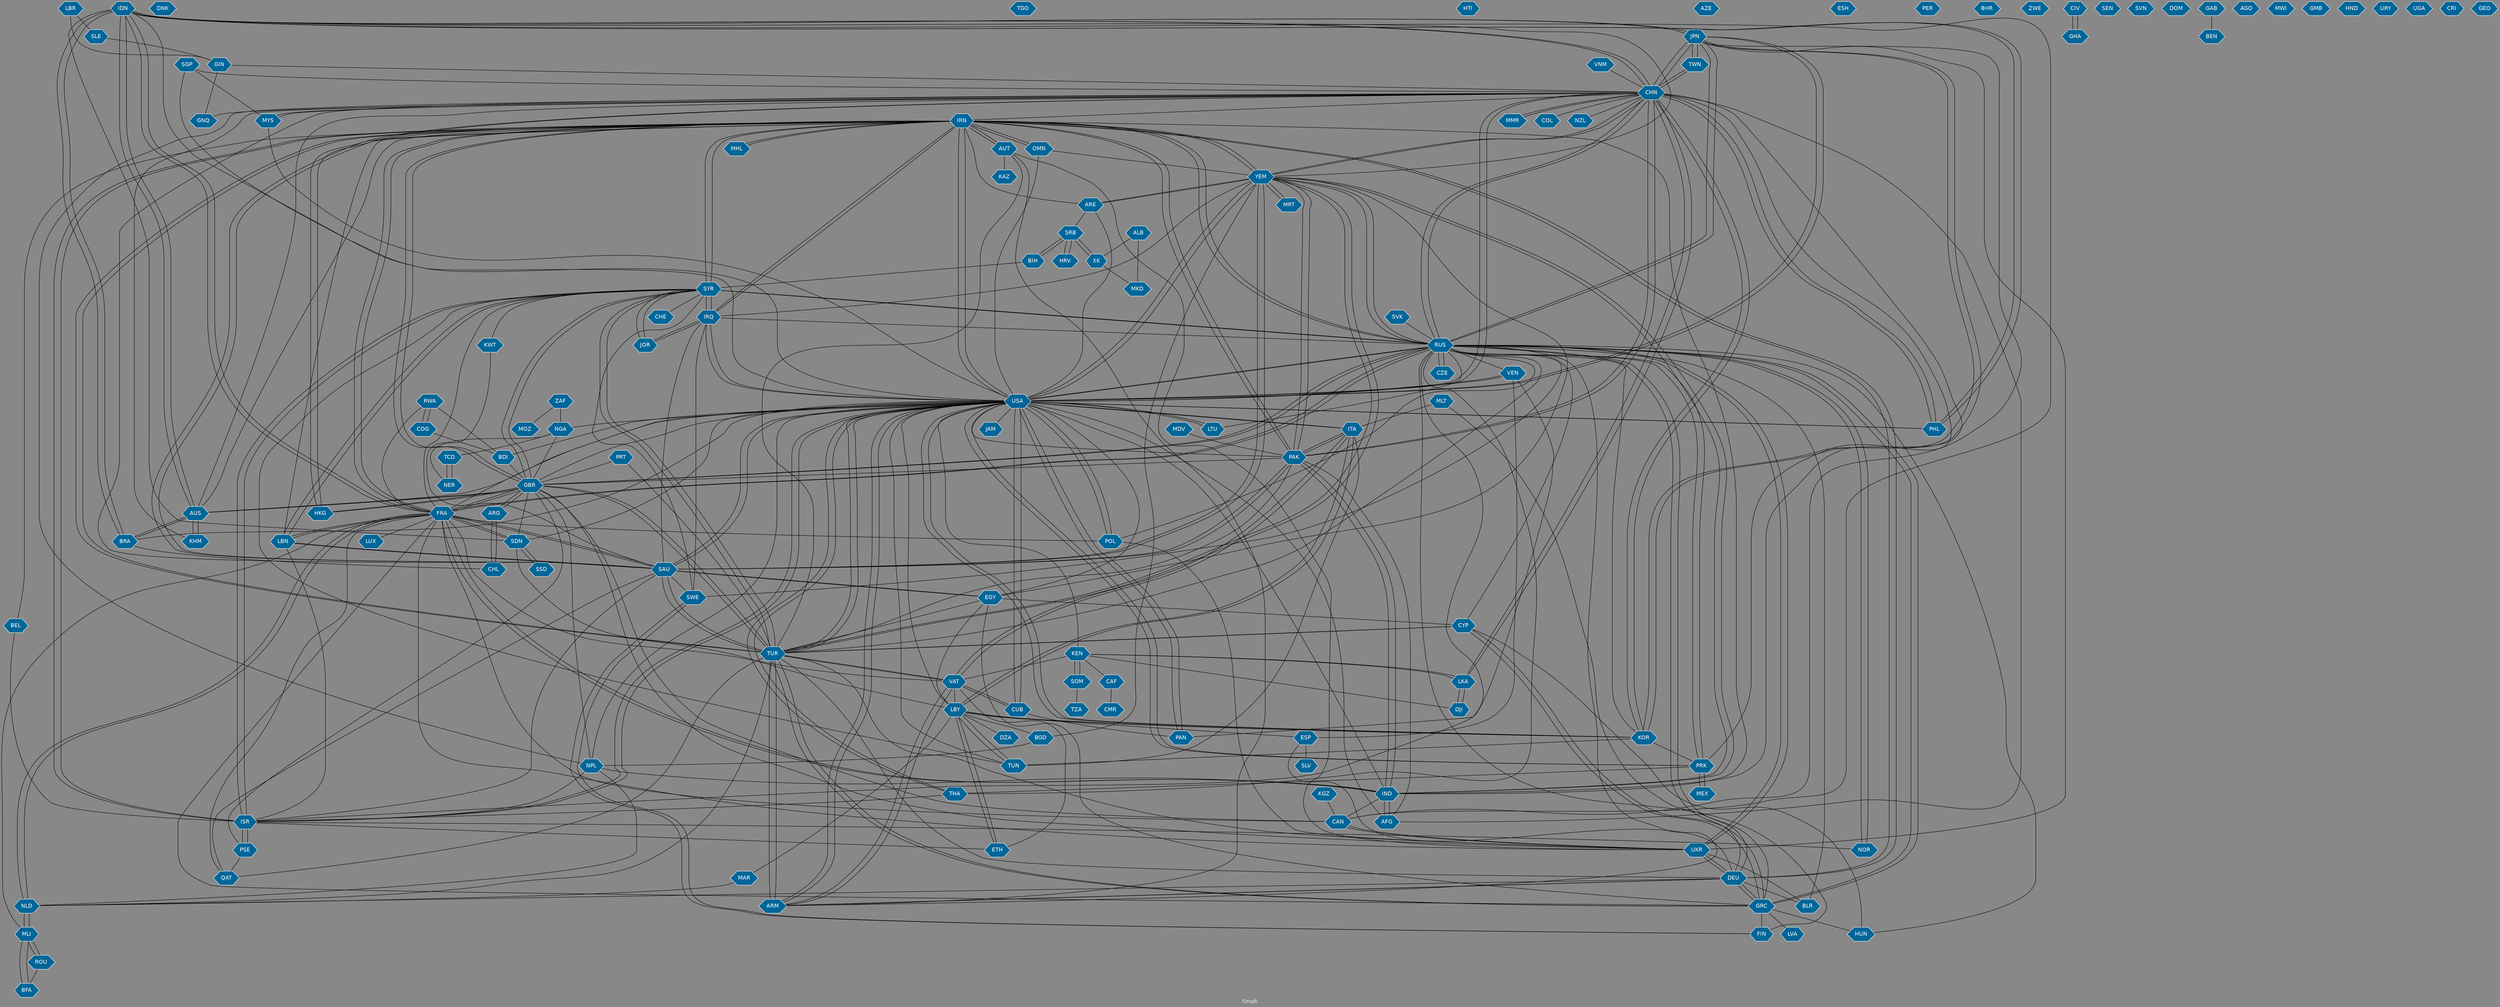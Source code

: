 // Countries together in item graph
graph {
	graph [bgcolor="#888888" fontcolor=white fontsize=12 label="Graph" outputorder=edgesfirst overlap=prism]
	node [color=white fillcolor="#006699" fontcolor=white fontname=Helvetica shape=hexagon style=filled]
	edge [arrowhead=open color=black fontcolor=white fontname=Courier fontsize=12]
		IDN [label=IDN]
		IRN [label=IRN]
		JPN [label=JPN]
		DNK [label=DNK]
		ITA [label=ITA]
		YEM [label=YEM]
		KOR [label=KOR]
		FRA [label=FRA]
		SAU [label=SAU]
		PRK [label=PRK]
		MYS [label=MYS]
		CHN [label=CHN]
		SDN [label=SDN]
		BDI [label=BDI]
		PAK [label=PAK]
		IRQ [label=IRQ]
		TUR [label=TUR]
		SLE [label=SLE]
		RUS [label=RUS]
		USA [label=USA]
		SOM [label=SOM]
		AUS [label=AUS]
		PHL [label=PHL]
		VNM [label=VNM]
		GIN [label=GIN]
		ISR [label=ISR]
		NOR [label=NOR]
		TWN [label=TWN]
		TGO [label=TGO]
		NPL [label=NPL]
		HUN [label=HUN]
		ZAF [label=ZAF]
		GRC [label=GRC]
		KEN [label=KEN]
		BGD [label=BGD]
		RWA [label=RWA]
		EGY [label=EGY]
		DEU [label=DEU]
		UKR [label=UKR]
		TUN [label=TUN]
		ALB [label=ALB]
		XK [label=XK]
		FIN [label=FIN]
		CYP [label=CYP]
		ARM [label=ARM]
		IND [label=IND]
		GBR [label=GBR]
		MEX [label=MEX]
		AFG [label=AFG]
		MMR [label=MMR]
		MAR [label=MAR]
		NLD [label=NLD]
		HTI [label=HTI]
		AZE [label=AZE]
		SYR [label=SYR]
		PSE [label=PSE]
		ESP [label=ESP]
		SRB [label=SRB]
		VAT [label=VAT]
		AUT [label=AUT]
		ESH [label=ESH]
		PER [label=PER]
		KHM [label=KHM]
		BHR [label=BHR]
		MHL [label=MHL]
		NGA [label=NGA]
		CAF [label=CAF]
		CMR [label=CMR]
		ZWE [label=ZWE]
		CZE [label=CZE]
		COG [label=COG]
		TCD [label=TCD]
		OMN [label=OMN]
		LKA [label=LKA]
		ETH [label=ETH]
		LBY [label=LBY]
		DZA [label=DZA]
		BRA [label=BRA]
		MLT [label=MLT]
		MRT [label=MRT]
		DJI [label=DJI]
		CAN [label=CAN]
		HKG [label=HKG]
		THA [label=THA]
		KAZ [label=KAZ]
		PAN [label=PAN]
		COL [label=COL]
		CHL [label=CHL]
		CIV [label=CIV]
		SLV [label=SLV]
		SEN [label=SEN]
		ARE [label=ARE]
		SWE [label=SWE]
		BIH [label=BIH]
		POL [label=POL]
		ARG [label=ARG]
		MLI [label=MLI]
		SVN [label=SVN]
		NER [label=NER]
		VEN [label=VEN]
		LVA [label=LVA]
		DOM [label=DOM]
		JOR [label=JOR]
		TZA [label=TZA]
		BEN [label=BEN]
		SGP [label=SGP]
		CUB [label=CUB]
		JAM [label=JAM]
		BLR [label=BLR]
		GAB [label=GAB]
		HRV [label=HRV]
		KGZ [label=KGZ]
		ROU [label=ROU]
		AGO [label=AGO]
		NZL [label=NZL]
		LBN [label=LBN]
		BFA [label=BFA]
		GHA [label=GHA]
		MDV [label=MDV]
		PRT [label=PRT]
		MKD [label=MKD]
		GNQ [label=GNQ]
		LTU [label=LTU]
		MWI [label=MWI]
		GMB [label=GMB]
		KWT [label=KWT]
		SSD [label=SSD]
		HND [label=HND]
		SVK [label=SVK]
		LBR [label=LBR]
		LUX [label=LUX]
		MOZ [label=MOZ]
		URY [label=URY]
		CHE [label=CHE]
		QAT [label=QAT]
		UGA [label=UGA]
		CRI [label=CRI]
		BEL [label=BEL]
		GEO [label=GEO]
			HKG -- GBR [weight=1]
			ETH -- LBY [weight=8]
			CHN -- NPL [weight=1]
			FRA -- IRN [weight=3]
			AUT -- TUR [weight=1]
			HUN -- CYP [weight=1]
			THA -- USA [weight=2]
			CAN -- GBR [weight=1]
			EGY -- GRC [weight=1]
			TUR -- QAT [weight=1]
			FRA -- NLD [weight=2]
			PRT -- TUR [weight=1]
			ARE -- YEM [weight=2]
			VNM -- CHN [weight=1]
			GIN -- CHN [weight=1]
			CHN -- PRK [weight=1]
			LBY -- USA [weight=1]
			COG -- RWA [weight=2]
			USA -- YEM [weight=7]
			VEN -- ESP [weight=2]
			SVK -- RUS [weight=1]
			JPN -- TWN [weight=2]
			IRN -- AUS [weight=1]
			MEX -- PRK [weight=1]
			KEN -- CAF [weight=1]
			KOR -- PRK [weight=1]
			ISR -- LBN [weight=1]
			KOR -- USA [weight=2]
			EGY -- YEM [weight=1]
			CHN -- IDN [weight=4]
			CHN -- IND [weight=2]
			TUR -- GRC [weight=1]
			TUN -- LBY [weight=1]
			IRN -- AUT [weight=2]
			RWA -- FRA [weight=1]
			USA -- TUR [weight=1]
			IDN -- FRA [weight=2]
			LBN -- SYR [weight=1]
			RUS -- PRK [weight=1]
			TUR -- GBR [weight=4]
			IRN -- SYR [weight=1]
			SAU -- IRN [weight=6]
			NGA -- GBR [weight=1]
			TUR -- ARM [weight=12]
			YEM -- SAU [weight=39]
			GBR -- SDN [weight=3]
			IRN -- RUS [weight=13]
			GHA -- CIV [weight=1]
			ARE -- IRN [weight=3]
			USA -- ISR [weight=2]
			UKR -- JPN [weight=1]
			ALB -- MKD [weight=1]
			USA -- JAM [weight=1]
			SGP -- CHN [weight=1]
			YEM -- MRT [weight=1]
			FRA -- SYR [weight=1]
			YEM -- IRQ [weight=1]
			IRN -- DEU [weight=9]
			FRA -- LUX [weight=1]
			TUN -- SYR [weight=2]
			FRA -- RUS [weight=1]
			IDN -- CHN [weight=4]
			LBY -- BGD [weight=1]
			AUT -- UKR [weight=1]
			TUR -- SAU [weight=2]
			ARE -- SRB [weight=1]
			BFA -- MLI [weight=1]
			GBR -- USA [weight=1]
			SWE -- FIN [weight=1]
			LBY -- ITA [weight=6]
			AUT -- KAZ [weight=1]
			NPL -- IND [weight=5]
			SYR -- IRQ [weight=10]
			PSE -- QAT [weight=1]
			RUS -- JPN [weight=4]
			SRB -- BIH [weight=1]
			MHL -- IRN [weight=1]
			ITA -- LBY [weight=2]
			ISR -- SYR [weight=1]
			RUS -- FRA [weight=4]
			IRQ -- USA [weight=3]
			CHN -- IRN [weight=1]
			USA -- POL [weight=2]
			FRA -- POL [weight=1]
			TCD -- NER [weight=1]
			PRT -- GBR [weight=1]
			CAN -- UKR [weight=1]
			ARG -- GBR [weight=1]
			ROU -- BFA [weight=3]
			NPL -- ISR [weight=1]
			SOM -- KEN [weight=6]
			USA -- LTU [weight=1]
			RUS -- VEN [weight=1]
			ISR -- NOR [weight=1]
			USA -- VEN [weight=1]
			SYR -- SWE [weight=2]
			TUR -- IRN [weight=2]
			TUR -- CYP [weight=4]
			PHL -- CHN [weight=9]
			CHN -- MYS [weight=1]
			QAT -- FRA [weight=1]
			CHN -- YEM [weight=3]
			PRK -- RUS [weight=1]
			NPL -- USA [weight=3]
			NPL -- GBR [weight=2]
			FRA -- SDN [weight=2]
			TUR -- SYR [weight=2]
			CUB -- PAN [weight=2]
			RUS -- TUR [weight=1]
			SAU -- SWE [weight=1]
			LKA -- DJI [weight=1]
			CHN -- SAU [weight=1]
			TWN -- JPN [weight=2]
			SDN -- LBY [weight=1]
			USA -- NGA [weight=2]
			FRA -- IND [weight=6]
			IND -- PAK [weight=2]
			ISR -- IRN [weight=15]
			SYR -- LBN [weight=1]
			HRV -- SRB [weight=1]
			RUS -- IRN [weight=11]
			RUS -- ISR [weight=1]
			PRK -- MEX [weight=1]
			ITA -- PAK [weight=2]
			PAK -- CHN [weight=5]
			TUR -- USA [weight=1]
			FRA -- MLI [weight=4]
			SYR -- IRN [weight=6]
			USA -- IRN [weight=17]
			MAR -- NLD [weight=1]
			DEU -- ARM [weight=2]
			PRK -- USA [weight=1]
			ALB -- XK [weight=2]
			FRA -- CAN [weight=1]
			SDN -- FRA [weight=1]
			GBR -- HKG [weight=1]
			CHN -- GNQ [weight=1]
			PAK -- YEM [weight=6]
			IRQ -- RUS [weight=1]
			IDN -- JPN [weight=2]
			USA -- IRQ [weight=5]
			CHN -- JPN [weight=20]
			GRC -- CYP [weight=3]
			KWT -- SAU [weight=1]
			IRQ -- SYR [weight=14]
			PSE -- ISR [weight=10]
			ISR -- USA [weight=8]
			DEU -- GRC [weight=5]
			GBR -- RUS [weight=1]
			KEN -- SOM [weight=11]
			ARM -- VAT [weight=4]
			THA -- ISR [weight=1]
			AUS -- IDN [weight=4]
			POL -- USA [weight=2]
			IDN -- SDN [weight=2]
			USA -- KOR [weight=1]
			GBR -- AUS [weight=4]
			GBR -- SYR [weight=2]
			RUS -- FIN [weight=3]
			NPL -- NLD [weight=1]
			ISR -- PSE [weight=11]
			SAU -- IRQ [weight=1]
			YEM -- BGD [weight=1]
			CHN -- LKA [weight=1]
			LBY -- MAR [weight=1]
			TUR -- UKR [weight=1]
			SYR -- JOR [weight=3]
			CHN -- MMR [weight=1]
			ARG -- CHL [weight=1]
			MLT -- GRC [weight=1]
			USA -- JPN [weight=15]
			POL -- UKR [weight=1]
			USA -- PAN [weight=2]
			SAU -- QAT [weight=1]
			IRN -- TUR [weight=3]
			IRN -- SAU [weight=13]
			LBY -- EGY [weight=1]
			FRA -- LBN [weight=1]
			RUS -- KOR [weight=1]
			NGA -- TCD [weight=2]
			SDN -- USA [weight=1]
			UKR -- DEU [weight=2]
			USA -- KEN [weight=1]
			AUT -- ARM [weight=1]
			NER -- NGA [weight=1]
			SSD -- SDN [weight=1]
			IRN -- OMN [weight=1]
			JPN -- KOR [weight=3]
			FRA -- VAT [weight=1]
			VAT -- LBY [weight=1]
			KGZ -- CAN [weight=1]
			YEM -- ARE [weight=1]
			KHM -- AUS [weight=2]
			SAU -- PAK [weight=5]
			USA -- PHL [weight=2]
			SAU -- FRA [weight=1]
			USA -- CUB [weight=15]
			IND -- YEM [weight=3]
			TUR -- NLD [weight=3]
			SAU -- LBN [weight=1]
			CUB -- USA [weight=11]
			XK -- SRB [weight=1]
			MLI -- ROU [weight=2]
			BGD -- NPL [weight=1]
			GRC -- DEU [weight=3]
			PAN -- USA [weight=1]
			SRB -- XK [weight=3]
			LBR -- SLE [weight=1]
			RUS -- NOR [weight=1]
			RUS -- YEM [weight=4]
			USA -- TUN [weight=1]
			CYP -- GRC [weight=1]
			SYR -- KWT [weight=1]
			IND -- FRA [weight=4]
			IND -- AFG [weight=2]
			CHN -- HKG [weight=2]
			ISR -- ETH [weight=1]
			FRA -- IDN [weight=1]
			SYR -- TUR [weight=3]
			VEN -- USA [weight=1]
			USA -- THA [weight=1]
			SAU -- YEM [weight=34]
			LBY -- DZA [weight=1]
			ARM -- TUR [weight=8]
			BIH -- SRB [weight=2]
			VAT -- ARM [weight=4]
			EGY -- CYP [weight=1]
			MLI -- NLD [weight=2]
			BRA -- USA [weight=1]
			SYR -- ISR [weight=1]
			RUS -- DEU [weight=4]
			SAU -- TUR [weight=1]
			CAN -- JPN [weight=1]
			JOR -- SYR [weight=3]
			TUR -- EGY [weight=1]
			PAK -- IND [weight=2]
			MLT -- ITA [weight=1]
			KEN -- LKA [weight=1]
			JPN -- IDN [weight=3]
			ARM -- DEU [weight=3]
			USA -- AFG [weight=1]
			YEM -- RUS [weight=3]
			ARM -- RUS [weight=1]
			IRN -- FRA [weight=3]
			IND -- USA [weight=1]
			USA -- ARE [weight=3]
			ROU -- MLI [weight=1]
			CHN -- TWN [weight=3]
			YEM -- IRN [weight=26]
			TUR -- YEM [weight=3]
			RUS -- POL [weight=3]
			IND -- CAN [weight=1]
			SYR -- RUS [weight=2]
			KOR -- LBY [weight=3]
			SWE -- IRQ [weight=1]
			CAF -- CMR [weight=1]
			KOR -- CHN [weight=2]
			IDN -- BRA [weight=1]
			FRA -- GRC [weight=1]
			IRN -- YEM [weight=25]
			KOR -- TUN [weight=1]
			FRA -- USA [weight=1]
			CIV -- GHA [weight=3]
			RWA -- BDI [weight=1]
			MLI -- BFA [weight=2]
			FRA -- GBR [weight=1]
			KOR -- JPN [weight=4]
			IRN -- IRQ [weight=2]
			LKA -- CHN [weight=1]
			PAK -- ITA [weight=1]
			SRB -- HRV [weight=1]
			AFG -- IND [weight=3]
			UKR -- GBR [weight=3]
			OMN -- YEM [weight=1]
			IDN -- PHL [weight=2]
			VAT -- ETH [weight=1]
			VAT -- ITA [weight=1]
			RUS -- CZE [weight=1]
			IRQ -- JOR [weight=2]
			CHN -- PHL [weight=2]
			RUS -- UKR [weight=10]
			ITA -- USA [weight=3]
			IRN -- USA [weight=26]
			KHM -- CHN [weight=2]
			IRN -- GBR [weight=3]
			LBR -- GIN [weight=1]
			NLD -- FRA [weight=3]
			CHN -- KOR [weight=1]
			USA -- PAK [weight=1]
			SGP -- USA [weight=1]
			LBY -- ETH [weight=2]
			USA -- AUS [weight=1]
			DEU -- UKR [weight=4]
			UKR -- RUS [weight=26]
			EGY -- SAU [weight=1]
			USA -- EGY [weight=2]
			GIN -- GNQ [weight=1]
			LBY -- KOR [weight=1]
			ESP -- DEU [weight=1]
			NOR -- RUS [weight=1]
			USA -- SAU [weight=3]
			LBY -- ESP [weight=1]
			GAB -- BEN [weight=1]
			DEU -- TUR [weight=3]
			RUS -- THA [weight=1]
			RUS -- USA [weight=4]
			PRK -- THA [weight=1]
			AUS -- CHN [weight=1]
			SYR -- GBR [weight=3]
			IDN -- AUS [weight=16]
			CHN -- PAK [weight=7]
			RUS -- CHN [weight=3]
			COG -- BDI [weight=1]
			NER -- TCD [weight=2]
			MMR -- CHN [weight=3]
			UKR -- FRA [weight=1]
			GBR -- IRN [weight=1]
			YEM -- TUR [weight=3]
			SAU -- EGY [weight=1]
			LTU -- RUS [weight=1]
			IDN -- CAN [weight=1]
			FIN -- SWE [weight=1]
			LBY -- TUN [weight=1]
			CYP -- TUR [weight=2]
			MYS -- USA [weight=1]
			LKA -- KEN [weight=1]
			VAT -- TUR [weight=2]
			GBR -- ARG [weight=2]
			TUR -- VAT [weight=6]
			LTU -- USA [weight=1]
			IRN -- ISR [weight=16]
			MYS -- CHN [weight=1]
			IRN -- BEL [weight=1]
			RUS -- CYP [weight=1]
			SDN -- SSD [weight=2]
			JPN -- CHN [weight=17]
			PSE -- GBR [weight=1]
			YEM -- PAK [weight=13]
			AUT -- IRN [weight=2]
			AUS -- KHM [weight=1]
			IDN -- USA [weight=1]
			BEL -- ISR [weight=1]
			TWN -- CHN [weight=2]
			JOR -- IRQ [weight=1]
			DEU -- RUS [weight=4]
			JPN -- USA [weight=9]
			DEU -- BLR [weight=1]
			IRQ -- IRN [weight=2]
			CHN -- USA [weight=14]
			GRC -- TUR [weight=1]
			DJI -- KEN [weight=2]
			CHL -- ARG [weight=1]
			KEN -- VAT [weight=4]
			CHN -- COL [weight=1]
			MRT -- YEM [weight=2]
			RUS -- SYR [weight=5]
			BLR -- RUS [weight=3]
			OMN -- USA [weight=1]
			ITA -- VAT [weight=2]
			XK -- MKD [weight=1]
			FRA -- SAU [weight=1]
			SLE -- GIN [weight=1]
			CUB -- VAT [weight=2]
			USA -- RUS [weight=2]
			MDV -- PAK [weight=1]
			HKG -- CHN [weight=3]
			RUS -- HUN [weight=1]
			AUS -- GBR [weight=1]
			GRC -- RUS [weight=5]
			LBN -- FRA [weight=1]
			PHL -- USA [weight=1]
			LBN -- IRN [weight=1]
			ISR -- SAU [weight=1]
			BRA -- CHL [weight=2]
			GRC -- LVA [weight=1]
			IRN -- MHL [weight=1]
			CHN -- NZL [weight=1]
			ZAF -- MOZ [weight=2]
			GBR -- FRA [weight=3]
			NLD -- MLI [weight=3]
			USA -- CHN [weight=8]
			GRC -- FIN [weight=1]
			DEU -- IRN [weight=4]
			VEN -- PAN [weight=1]
			PAK -- TUR [weight=1]
			GRC -- HUN [weight=1]
			SYR -- CHE [weight=2]
			BDI -- GBR [weight=1]
			VAT -- CUB [weight=3]
			IDN -- YEM [weight=1]
			DEU -- NLD [weight=1]
			YEM -- IND [weight=1]
			AUS -- BRA [weight=1]
			USA -- PRK [weight=1]
			ITA -- TUN [weight=1]
			UKR -- BLR [weight=1]
			DJI -- LKA [weight=1]
			AFG -- CHN [weight=2]
			SOM -- TZA [weight=1]
			USA -- BDI [weight=1]
			BIH -- SYR [weight=2]
			UKR -- CAN [weight=1]
			PAK -- IRN [weight=5]
			OMN -- IRN [weight=2]
			GBR -- TUR [weight=1]
			BRA -- IDN [weight=2]
			ESP -- SLV [weight=1]
			IND -- IRN [weight=1]
			BRA -- AUS [weight=1]
			ARM -- USA [weight=2]
			RWA -- COG [weight=1]
			YEM -- USA [weight=3]
			USA -- ARM [weight=1]
			CHN -- RUS [weight=3]
			JPN -- RUS [weight=4]
			SGP -- MYS [weight=1]
			PAK -- SAU [weight=4]
			RUS -- GBR [weight=3]
			PAK -- GBR [weight=1]
			LBN -- SAU [weight=1]
			USA -- ITA [weight=3]
			IRN -- PAK [weight=3]
			YEM -- CHN [weight=2]
			RUS -- SWE [weight=2]
			PHL -- IDN [weight=2]
			AFG -- PAK [weight=1]
			CZE -- RUS [weight=1]
			RUS -- GRC [weight=4]
			ZAF -- NGA [weight=3]
			SAU -- USA [weight=2]
}
